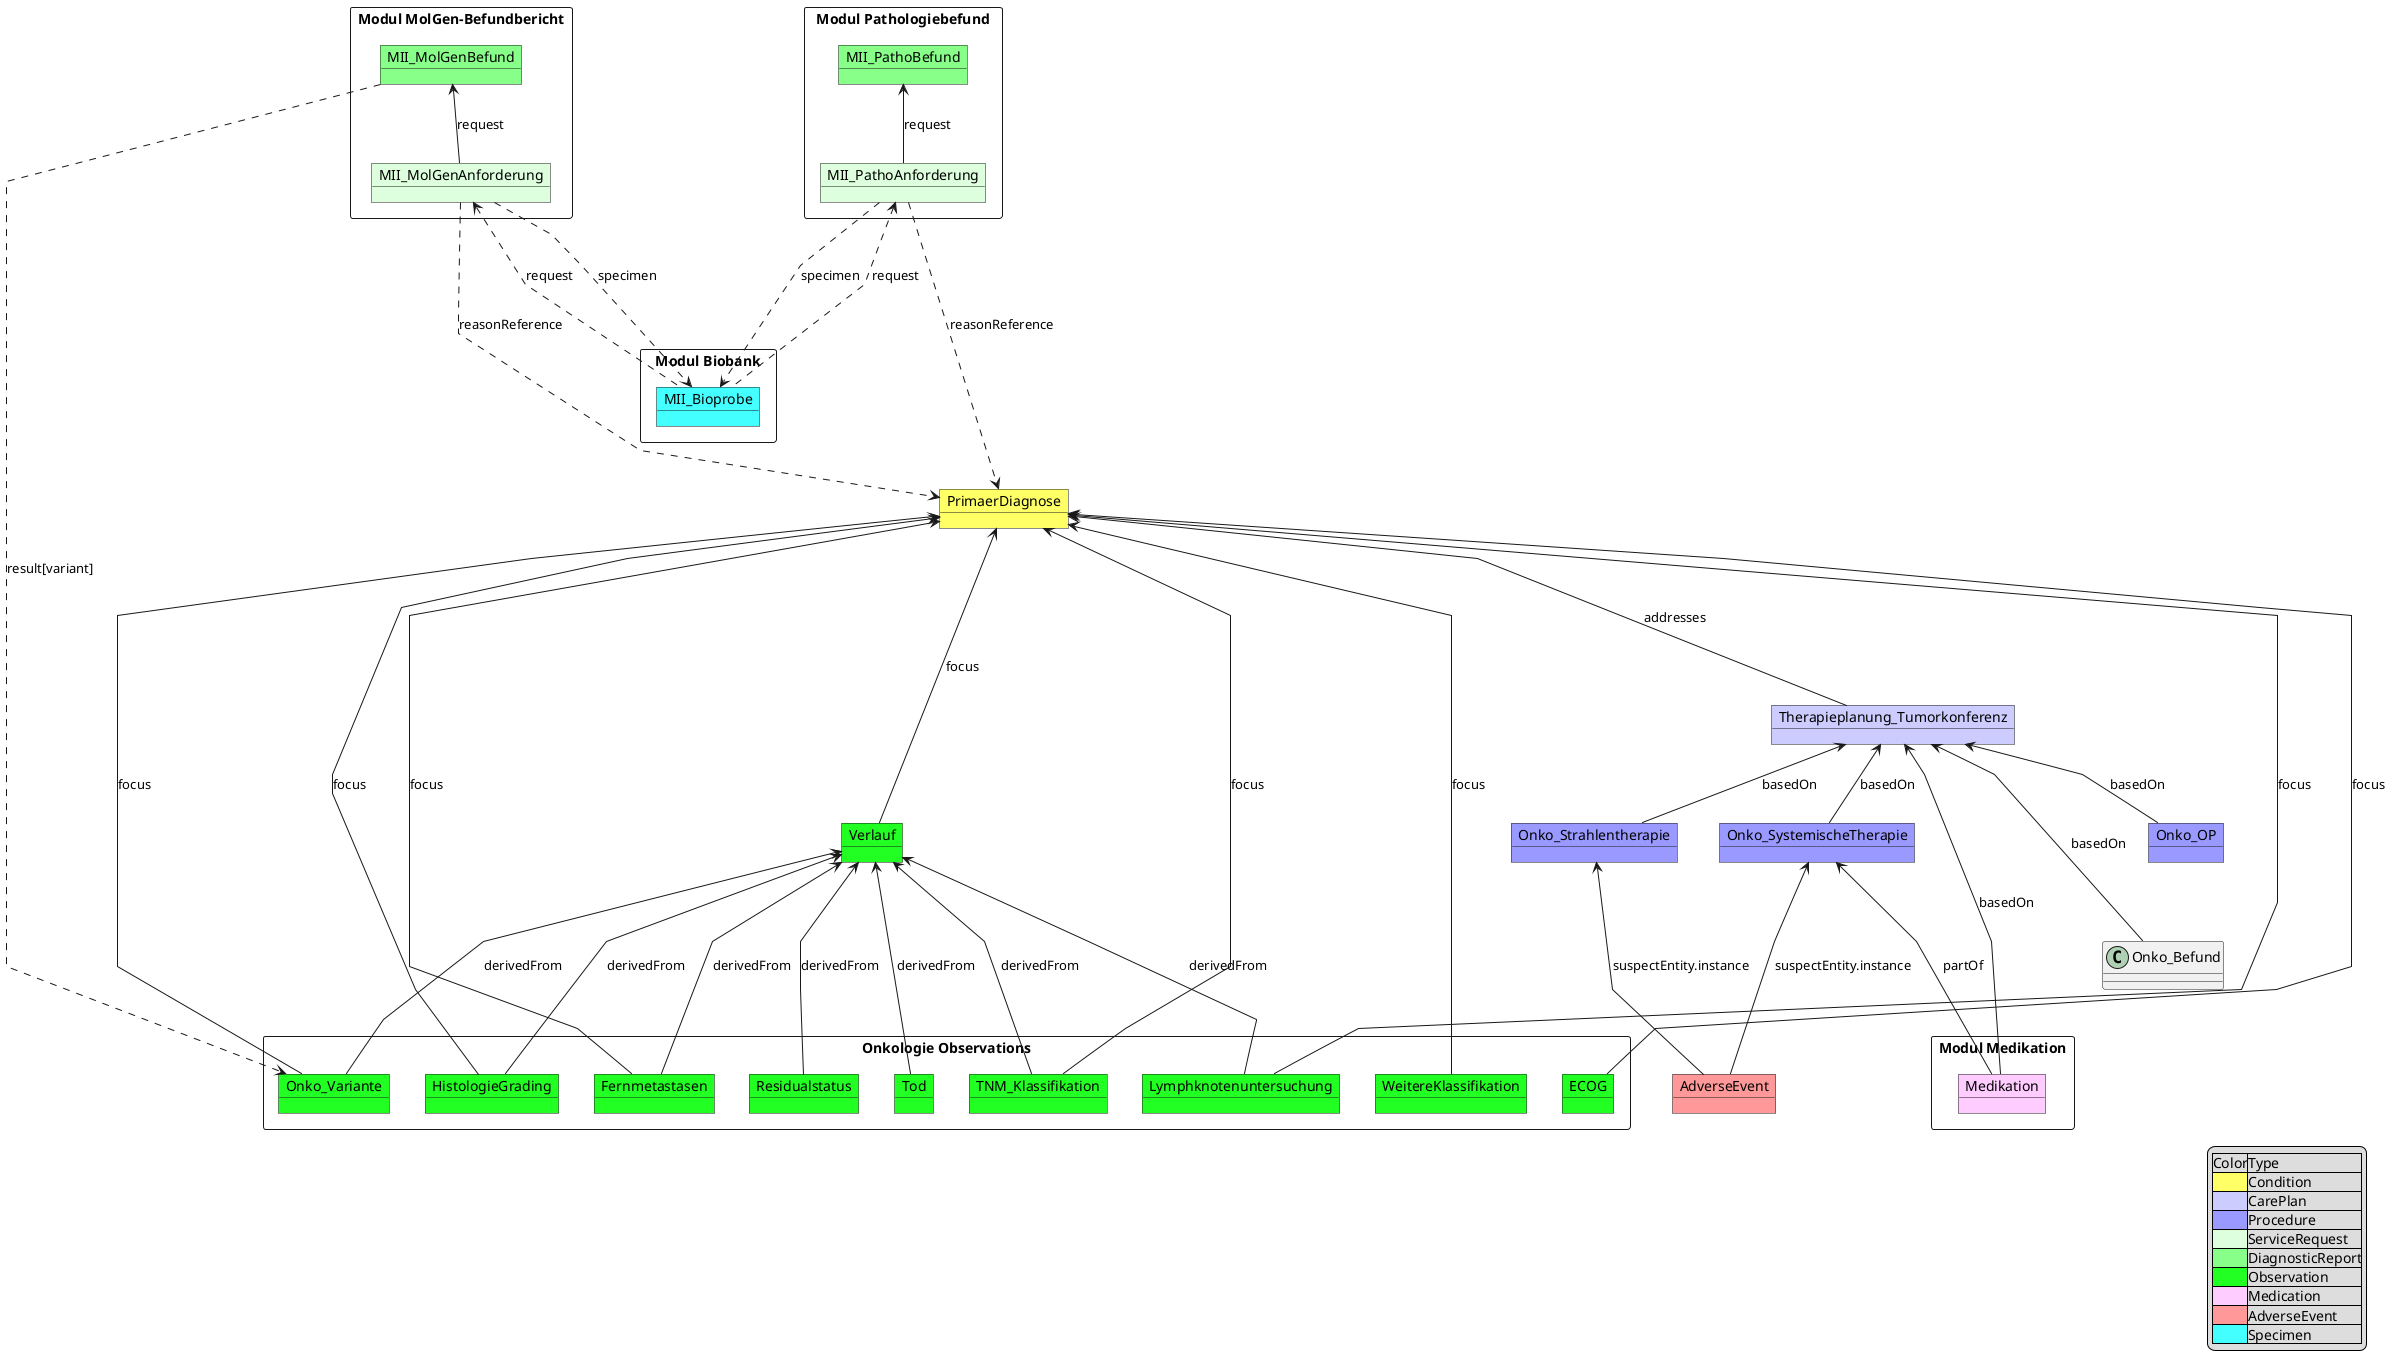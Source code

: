 //skinparam linetype polyline 
//skinparam linetype ortho
@startuml MII_Onko_UML_Relations_v2
skinparam linetype polyline
object Onko_OP #9999FF
object Onko_Strahlentherapie #9999FF
object Onko_SystemischeTherapie #9999FF
object Therapieplanung_Tumorkonferenz #CCCCFF


Therapieplanung_Tumorkonferenz <-- Onko_OP: basedOn 
Therapieplanung_Tumorkonferenz <-- Onko_Strahlentherapie: basedOn
Therapieplanung_Tumorkonferenz <-- Onko_SystemischeTherapie: basedOn
rectangle "Modul Medikation" {
    object Medikation #FFCCFF
}
Onko_SystemischeTherapie <--- Medikation : partOf 
Therapieplanung_Tumorkonferenz <--- Medikation: basedOn
object PrimaerDiagnose #FFFF66

rectangle "Onkologie Observations"{
    object Onko_Variante #22FF22
    object Fernmetastasen #22FF22
    object TNM_Klassifikation #22FF22
    object WeitereKlassifikation #22FF22 
    object Lymphknotenuntersuchung #22FF22
    object HistologieGrading #22FF22
    object Residualstatus #22FF22
    object ECOG #22FF22
    object Tod #22FF22
}

PrimaerDiagnose <--- TNM_Klassifikation: focus
PrimaerDiagnose <---  Therapieplanung_Tumorkonferenz : addresses
PrimaerDiagnose <--- Lymphknotenuntersuchung: focus
PrimaerDiagnose <--- HistologieGrading :focus
PrimaerDiagnose <--- Onko_Variante :focus
PrimaerDiagnose <--- WeitereKlassifikation: focus
PrimaerDiagnose <--- ECOG :focus
PrimaerDiagnose <--- Fernmetastasen :focus

Therapieplanung_Tumorkonferenz <--- Onko_Befund  : basedOn

object Verlauf #22FF22
PrimaerDiagnose <----  Verlauf : focus
Verlauf <--- Tod: derivedFrom
Verlauf <--- TNM_Klassifikation:  derivedFrom
Verlauf <---  Lymphknotenuntersuchung : derivedFrom
Verlauf <---  HistologieGrading : derivedFrom
Verlauf <--- Fernmetastasen: derivedFrom
Verlauf <--- Residualstatus:  derivedFrom
Verlauf <--- Onko_Variante: derivedFrom

rectangle "Modul Pathologiebefund" {
    object MII_PathoAnforderung #DDFFDD
    object MII_PathoBefund #88FF88
}
MII_PathoBefund <-- MII_PathoAnforderung : request


rectangle "Modul MolGen-Befundbericht" {
    object MII_MolGenAnforderung #DDFFDD
    object MII_MolGenBefund #88FF88
}
MII_MolGenBefund <-- MII_MolGenAnforderung: request

rectangle "Modul Biobank" {
    object MII_Bioprobe #44FFFF
}



MII_MolGenBefund ....> Onko_Variante: result[variant]
MII_PathoAnforderung  ....> PrimaerDiagnose : reasonReference
MII_MolGenAnforderung ....> PrimaerDiagnose: reasonReference
MII_PathoAnforderung ...> MII_Bioprobe: specimen
MII_PathoAnforderung <... MII_Bioprobe: request
MII_MolGenAnforderung ...> MII_Bioprobe: specimen
MII_MolGenAnforderung <... MII_Bioprobe: request

object AdverseEvent #FF9999
Onko_SystemischeTherapie <--- AdverseEvent: suspectEntity.instance
Onko_Strahlentherapie <--- AdverseEvent: suspectEntity.instance

legend right 
|Color|Type|
|<#FFFF66>|Condition|
|<#CCCCFF>|CarePlan|
|<#9999FF>|Procedure|
|<#DDFFDD>|ServiceRequest|
|<#88FF88>|DiagnosticReport|
|<#22FF22>|Observation|
|<#FFCCFF>|Medication|
|<#FF9999>|AdverseEvent|
|<#44FFFF>|Specimen|
endlegend


@enduml